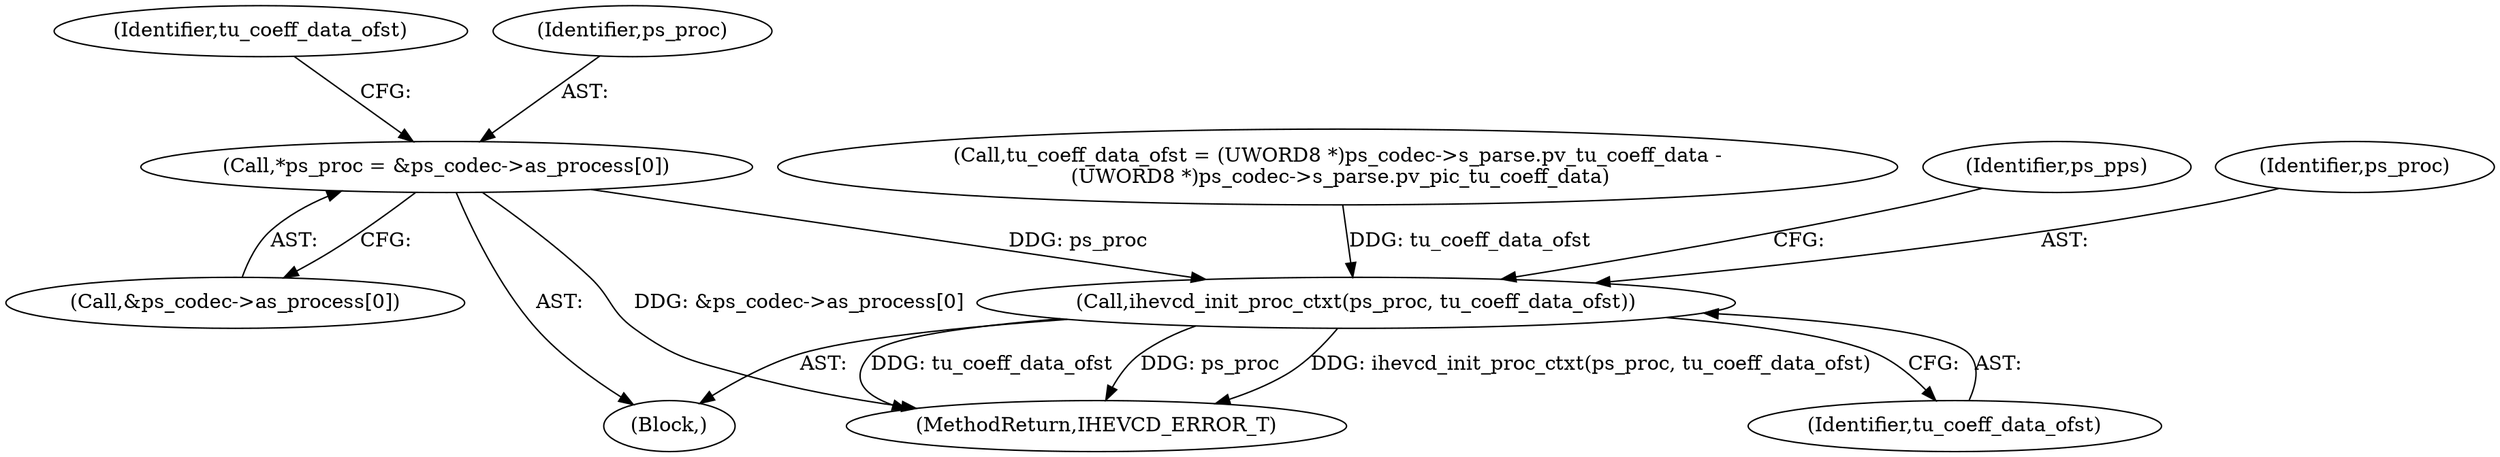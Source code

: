 digraph "0_Android_bcfc7124f6ef9f1ec128fb2e90de774a5b33d199_0@array" {
"1001446" [label="(Call,*ps_proc = &ps_codec->as_process[0])"];
"1001506" [label="(Call,ihevcd_init_proc_ctxt(ps_proc, tu_coeff_data_ofst))"];
"1001448" [label="(Call,&ps_codec->as_process[0])"];
"1001444" [label="(Block,)"];
"1001455" [label="(Call,tu_coeff_data_ofst = (UWORD8 *)ps_codec->s_parse.pv_tu_coeff_data -\n (UWORD8 *)ps_codec->s_parse.pv_pic_tu_coeff_data)"];
"1005173" [label="(MethodReturn,IHEVCD_ERROR_T)"];
"1001506" [label="(Call,ihevcd_init_proc_ctxt(ps_proc, tu_coeff_data_ofst))"];
"1001446" [label="(Call,*ps_proc = &ps_codec->as_process[0])"];
"1001508" [label="(Identifier,tu_coeff_data_ofst)"];
"1001511" [label="(Identifier,ps_pps)"];
"1001456" [label="(Identifier,tu_coeff_data_ofst)"];
"1001447" [label="(Identifier,ps_proc)"];
"1001507" [label="(Identifier,ps_proc)"];
"1001446" -> "1001444"  [label="AST: "];
"1001446" -> "1001448"  [label="CFG: "];
"1001447" -> "1001446"  [label="AST: "];
"1001448" -> "1001446"  [label="AST: "];
"1001456" -> "1001446"  [label="CFG: "];
"1001446" -> "1005173"  [label="DDG: &ps_codec->as_process[0]"];
"1001446" -> "1001506"  [label="DDG: ps_proc"];
"1001506" -> "1001444"  [label="AST: "];
"1001506" -> "1001508"  [label="CFG: "];
"1001507" -> "1001506"  [label="AST: "];
"1001508" -> "1001506"  [label="AST: "];
"1001511" -> "1001506"  [label="CFG: "];
"1001506" -> "1005173"  [label="DDG: ihevcd_init_proc_ctxt(ps_proc, tu_coeff_data_ofst)"];
"1001506" -> "1005173"  [label="DDG: tu_coeff_data_ofst"];
"1001506" -> "1005173"  [label="DDG: ps_proc"];
"1001455" -> "1001506"  [label="DDG: tu_coeff_data_ofst"];
}
